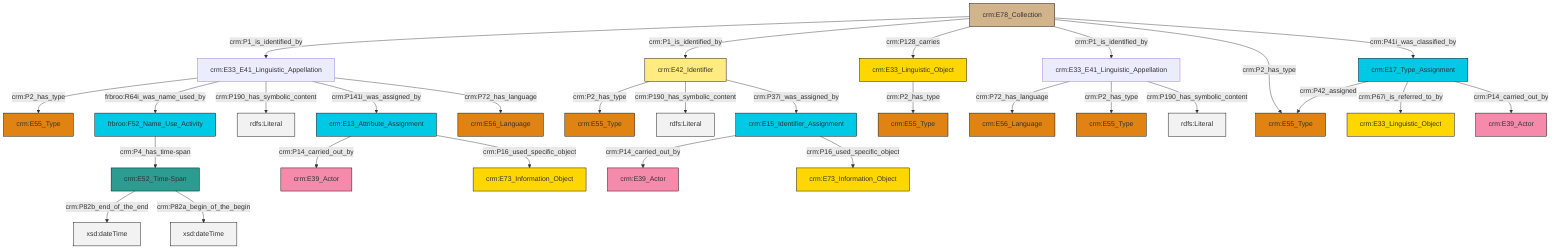 graph TD
classDef Literal fill:#f2f2f2,stroke:#000000;
classDef CRM_Entity fill:#FFFFFF,stroke:#000000;
classDef Temporal_Entity fill:#00C9E6, stroke:#000000;
classDef Type fill:#E18312, stroke:#000000;
classDef Time-Span fill:#2C9C91, stroke:#000000;
classDef Appellation fill:#FFEB7F, stroke:#000000;
classDef Place fill:#008836, stroke:#000000;
classDef Persistent_Item fill:#B266B2, stroke:#000000;
classDef Conceptual_Object fill:#FFD700, stroke:#000000;
classDef Physical_Thing fill:#D2B48C, stroke:#000000;
classDef Actor fill:#f58aad, stroke:#000000;
classDef PC_Classes fill:#4ce600, stroke:#000000;
classDef Multi fill:#cccccc,stroke:#000000;

0["crm:E78_Collection"]:::Physical_Thing -->|crm:P1_is_identified_by| 1["crm:E33_E41_Linguistic_Appellation"]:::Default
2["crm:E15_Identifier_Assignment"]:::Temporal_Entity -->|crm:P14_carried_out_by| 3["crm:E39_Actor"]:::Actor
4["crm:E42_Identifier"]:::Appellation -->|crm:P2_has_type| 5["crm:E55_Type"]:::Type
8["crm:E17_Type_Assignment"]:::Temporal_Entity -->|crm:P42_assigned| 6["crm:E55_Type"]:::Type
11["crm:E13_Attribute_Assignment"]:::Temporal_Entity -->|crm:P14_carried_out_by| 9["crm:E39_Actor"]:::Actor
0["crm:E78_Collection"]:::Physical_Thing -->|crm:P1_is_identified_by| 4["crm:E42_Identifier"]:::Appellation
14["frbroo:F52_Name_Use_Activity"]:::Temporal_Entity -->|crm:P4_has_time-span| 15["crm:E52_Time-Span"]:::Time-Span
8["crm:E17_Type_Assignment"]:::Temporal_Entity -->|crm:P67i_is_referred_to_by| 16["crm:E33_Linguistic_Object"]:::Conceptual_Object
1["crm:E33_E41_Linguistic_Appellation"]:::Default -->|crm:P2_has_type| 12["crm:E55_Type"]:::Type
4["crm:E42_Identifier"]:::Appellation -->|crm:P190_has_symbolic_content| 22[rdfs:Literal]:::Literal
0["crm:E78_Collection"]:::Physical_Thing -->|crm:P128_carries| 23["crm:E33_Linguistic_Object"]:::Conceptual_Object
25["crm:E33_E41_Linguistic_Appellation"]:::Default -->|crm:P72_has_language| 26["crm:E56_Language"]:::Type
15["crm:E52_Time-Span"]:::Time-Span -->|crm:P82b_end_of_the_end| 27[xsd:dateTime]:::Literal
1["crm:E33_E41_Linguistic_Appellation"]:::Default -->|frbroo:R64i_was_name_used_by| 14["frbroo:F52_Name_Use_Activity"]:::Temporal_Entity
25["crm:E33_E41_Linguistic_Appellation"]:::Default -->|crm:P2_has_type| 28["crm:E55_Type"]:::Type
23["crm:E33_Linguistic_Object"]:::Conceptual_Object -->|crm:P2_has_type| 29["crm:E55_Type"]:::Type
1["crm:E33_E41_Linguistic_Appellation"]:::Default -->|crm:P190_has_symbolic_content| 30[rdfs:Literal]:::Literal
15["crm:E52_Time-Span"]:::Time-Span -->|crm:P82a_begin_of_the_begin| 31[xsd:dateTime]:::Literal
0["crm:E78_Collection"]:::Physical_Thing -->|crm:P1_is_identified_by| 25["crm:E33_E41_Linguistic_Appellation"]:::Default
1["crm:E33_E41_Linguistic_Appellation"]:::Default -->|crm:P141i_was_assigned_by| 11["crm:E13_Attribute_Assignment"]:::Temporal_Entity
0["crm:E78_Collection"]:::Physical_Thing -->|crm:P2_has_type| 6["crm:E55_Type"]:::Type
8["crm:E17_Type_Assignment"]:::Temporal_Entity -->|crm:P14_carried_out_by| 34["crm:E39_Actor"]:::Actor
2["crm:E15_Identifier_Assignment"]:::Temporal_Entity -->|crm:P16_used_specific_object| 38["crm:E73_Information_Object"]:::Conceptual_Object
11["crm:E13_Attribute_Assignment"]:::Temporal_Entity -->|crm:P16_used_specific_object| 32["crm:E73_Information_Object"]:::Conceptual_Object
0["crm:E78_Collection"]:::Physical_Thing -->|crm:P41i_was_classified_by| 8["crm:E17_Type_Assignment"]:::Temporal_Entity
4["crm:E42_Identifier"]:::Appellation -->|crm:P37i_was_assigned_by| 2["crm:E15_Identifier_Assignment"]:::Temporal_Entity
25["crm:E33_E41_Linguistic_Appellation"]:::Default -->|crm:P190_has_symbolic_content| 45[rdfs:Literal]:::Literal
1["crm:E33_E41_Linguistic_Appellation"]:::Default -->|crm:P72_has_language| 19["crm:E56_Language"]:::Type